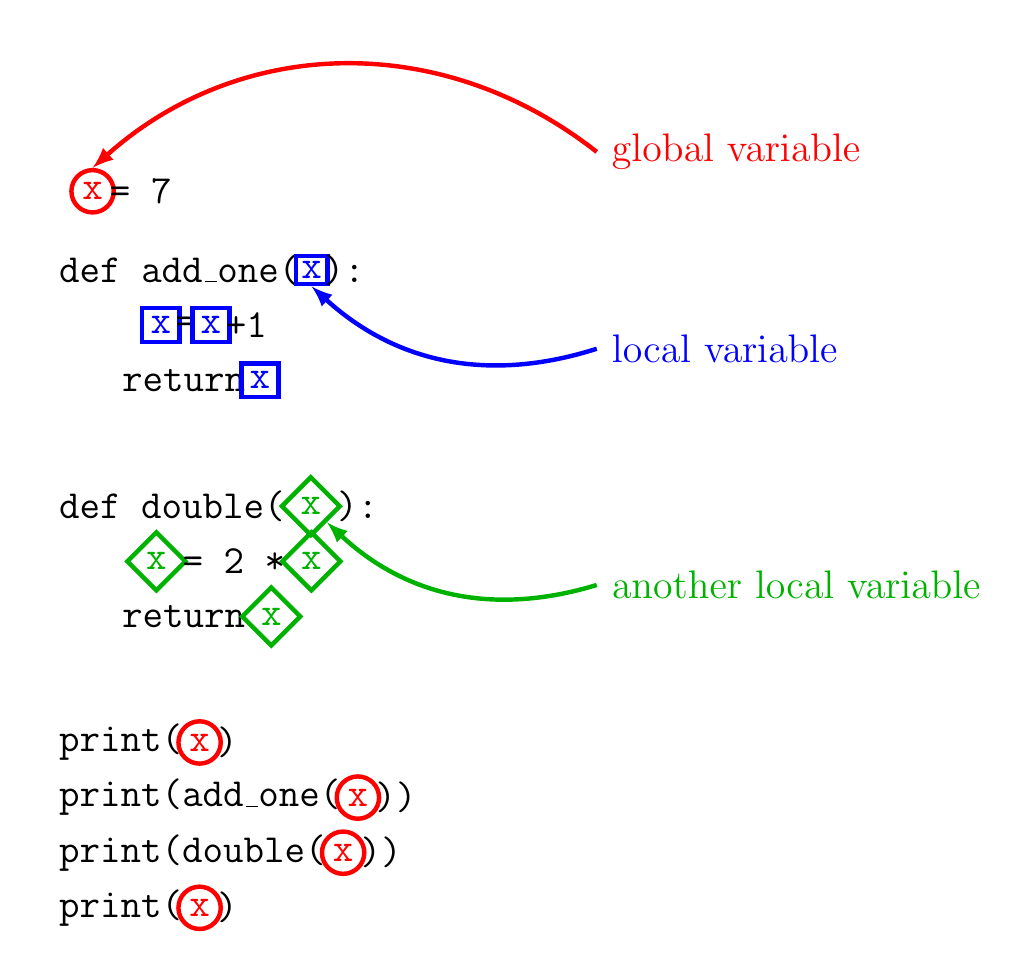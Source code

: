 \usetikzlibrary{positioning}
\usetikzlibrary{shapes}
\begin{tikzpicture}[scale=1, every node/.style={transform shape}]



\Large


\node[right,red,draw,circle,ultra thick,inner sep=2pt] (A) at (0.3,1) {\texttt{x}};
\node[right,right=-0.5em of A] (B) {\texttt{= 7}};
\draw[<-,>=latex,ultra thick, red]  (A.north) to[bend left=40] (7,1.5) node[right] {global variable};

%%%%%%%%%%%%%%%
\node[right] (AA) at (0,0) {\texttt{def add\_one(}};
\node[right,right=-0.5em of AA,blue,draw,rectangle,ultra thick,inner sep=2pt] (BB) {\texttt{x}};
\node[right,right=-0.5em of BB] (CC) {\texttt{):}};

\draw[<-,>=latex,ultra thick, blue]  (BB.south) to[bend right=30] (7,-1) node[right] {local variable};

\node[right,blue,draw,rectangle,ultra thick,inner sep=3pt] (DD) at (1.2,-0.7) {\texttt{x}};
\node[right,right=-0.5em of DD] (EE) {\texttt{=}};
\node[right,right=-0.5em of EE,blue,draw,rectangle,ultra thick,inner sep=3pt] (FF)  {\texttt{x}};
\node[right,right=-0.5em of FF] (GG)  {\texttt{+1}};

\node[right] (HH) at (0.8,-1.4) {\texttt{return}};
\node[right,right=-0.5em of HH,blue,draw,rectangle,ultra thick,inner sep=3pt] (II)  {\texttt{x}};


%%%%%%%%%%%%%%%
\begin{scope}[yshift=-3cm]
\node[right] (AA) at (0,0) {\texttt{def double(}};
\node[right,right=-0.5em of AA,green!70!black,draw,diamond,ultra thick,inner sep=2pt] (BB) {\texttt{x}};
\node[right,right=-0.5em of BB] (CC) {\texttt{):}};

\draw[<-,>=latex,ultra thick, green!70!black]  (BB.south east) to[bend right=30] (7,-1) node[right] {another local variable};

\node[right,green!70!black,draw,diamond,ultra thick,inner sep=2pt] (DD) at (1,-0.7) {\texttt{x}};
\node[right,right=-0.5em of DD] (EE) {\texttt{= 2 *}};
\node[right,right=-0.5em of EE,green!70!black,draw,diamond,ultra thick,inner sep=2pt] (FF)  {\texttt{x}};


\node[right] (HH) at (0.8,-1.4) {\texttt{return}};
\node[right,right=-0.5em of HH,green!70!black,draw,diamond,ultra thick,inner sep=2pt] (II)  {\texttt{x}};
\end{scope}

%%%%%%%%%%%%%%%
\begin{scope}[yshift=-7cm]
\node[right] (A) at (0,1) {\texttt{print(}};
\node[right,right=-0.5em of A,red,draw,circle,ultra thick,inner sep=2pt] (B) {\texttt{x}};
\node[right,right=-0.5em of B](C) {\texttt{)}};
\end{scope}

\begin{scope}[yshift=-7.7cm]
\node[right] (A) at (0,1) {\texttt{print(add\_one(}};
\node[right,right=-0.5em of A,red,draw,circle,ultra thick,inner sep=2pt] (B) {\texttt{x}};
\node[right,right=-0.5em of B](C) {\texttt{))}};
\end{scope}


\begin{scope}[yshift=-8.4cm]
\node[right] (A) at (0,1) {\texttt{print(double(}};
\node[right,right=-0.5em of A,red,draw,circle,ultra thick,inner sep=2pt] (B) {\texttt{x}};
\node[right,right=-0.5em of B](C) {\texttt{))}};
\end{scope}

\begin{scope}[yshift=-9.1cm]
\node[right] (A) at (0,1) {\texttt{print(}};
\node[right,right=-0.5em of A,red,draw,circle,ultra thick,inner sep=2pt] (B) {\texttt{x}};
\node[right,right=-0.5em of B](C) {\texttt{)}};
\end{scope}
\end{tikzpicture}